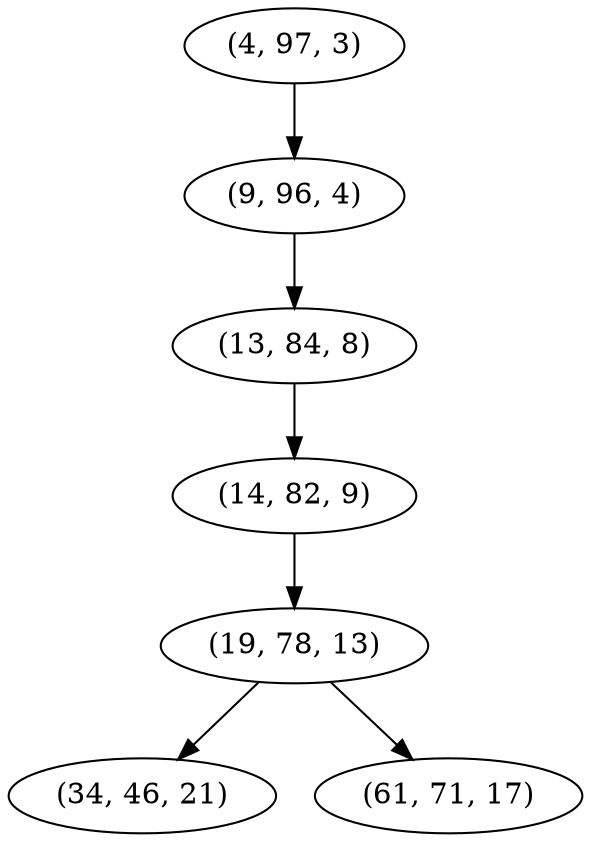 digraph tree {
    "(4, 97, 3)";
    "(9, 96, 4)";
    "(13, 84, 8)";
    "(14, 82, 9)";
    "(19, 78, 13)";
    "(34, 46, 21)";
    "(61, 71, 17)";
    "(4, 97, 3)" -> "(9, 96, 4)";
    "(9, 96, 4)" -> "(13, 84, 8)";
    "(13, 84, 8)" -> "(14, 82, 9)";
    "(14, 82, 9)" -> "(19, 78, 13)";
    "(19, 78, 13)" -> "(34, 46, 21)";
    "(19, 78, 13)" -> "(61, 71, 17)";
}
